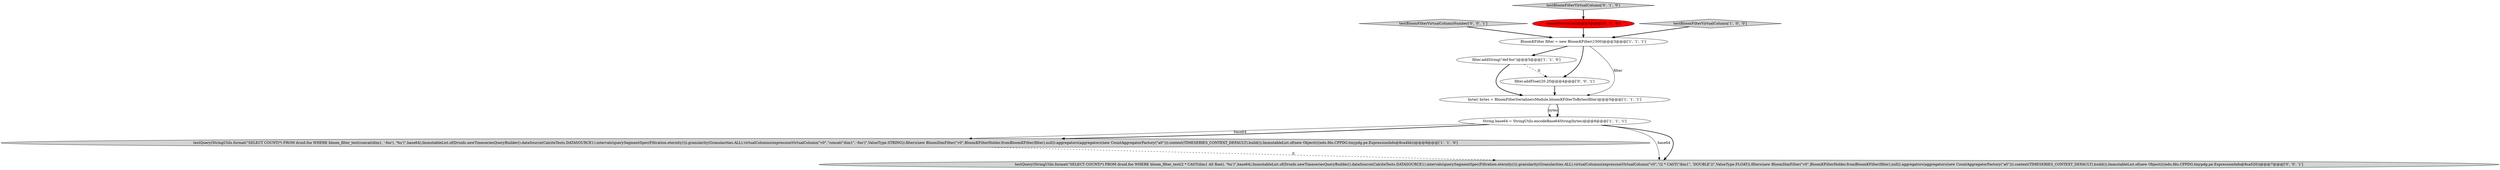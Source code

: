 digraph {
3 [style = filled, label = "filter.addString(\"def-foo\")@@@5@@@['1', '1', '0']", fillcolor = white, shape = ellipse image = "AAA0AAABBB1BBB"];
2 [style = filled, label = "testQuery(StringUtils.format(\"SELECT COUNT(*) FROM druid.foo WHERE bloom_filter_test(concat(dim1, '-foo'), '%s')\",base64),ImmutableList.of(Druids.newTimeseriesQueryBuilder().dataSource(CalciteTests.DATASOURCE1).intervals(querySegmentSpec(Filtration.eternity())).granularity(Granularities.ALL).virtualColumns(expressionVirtualColumn(\"v0\",\"concat(\"dim1\",'-foo')\",ValueType.STRING)).filters(new BloomDimFilter(\"v0\",BloomKFilterHolder.fromBloomKFilter(filter),null)).aggregators(aggregators(new CountAggregatorFactory(\"a0\"))).context(TIMESERIES_CONTEXT_DEFAULT).build()),ImmutableList.of(new Object((((edu.fdu.CPPDG.tinypdg.pe.ExpressionInfo@8ca4bb))@@@8@@@['1', '1', '0']", fillcolor = lightgray, shape = ellipse image = "AAA0AAABBB1BBB"];
7 [style = filled, label = "testBloomFilterVirtualColumn['0', '1', '0']", fillcolor = lightgray, shape = diamond image = "AAA0AAABBB2BBB"];
9 [style = filled, label = "testQuery(StringUtils.format(\"SELECT COUNT(*) FROM druid.foo WHERE bloom_filter_test(2 * CAST(dim1 AS float), '%s')\",base64),ImmutableList.of(Druids.newTimeseriesQueryBuilder().dataSource(CalciteTests.DATASOURCE1).intervals(querySegmentSpec(Filtration.eternity())).granularity(Granularities.ALL).virtualColumns(expressionVirtualColumn(\"v0\",\"(2 * CAST(\"dim1\", 'DOUBLE'))\",ValueType.FLOAT)).filters(new BloomDimFilter(\"v0\",BloomKFilterHolder.fromBloomKFilter(filter),null)).aggregators(aggregators(new CountAggregatorFactory(\"a0\"))).context(TIMESERIES_CONTEXT_DEFAULT).build()),ImmutableList.of(new Object((((edu.fdu.CPPDG.tinypdg.pe.ExpressionInfo@8ca520))@@@7@@@['0', '0', '1']", fillcolor = lightgray, shape = ellipse image = "AAA0AAABBB3BBB"];
8 [style = filled, label = "testBloomFilterVirtualColumnNumber['0', '0', '1']", fillcolor = lightgray, shape = diamond image = "AAA0AAABBB3BBB"];
6 [style = filled, label = "cannotVectorize()@@@3@@@['0', '1', '0']", fillcolor = red, shape = ellipse image = "AAA1AAABBB2BBB"];
1 [style = filled, label = "testBloomFilterVirtualColumn['1', '0', '0']", fillcolor = lightgray, shape = diamond image = "AAA0AAABBB1BBB"];
10 [style = filled, label = "filter.addFloat(20.2f)@@@4@@@['0', '0', '1']", fillcolor = white, shape = ellipse image = "AAA0AAABBB3BBB"];
0 [style = filled, label = "byte(( bytes = BloomFilterSerializersModule.bloomKFilterToBytes(filter)@@@5@@@['1', '1', '1']", fillcolor = white, shape = ellipse image = "AAA0AAABBB1BBB"];
5 [style = filled, label = "String base64 = StringUtils.encodeBase64String(bytes)@@@6@@@['1', '1', '1']", fillcolor = white, shape = ellipse image = "AAA0AAABBB1BBB"];
4 [style = filled, label = "BloomKFilter filter = new BloomKFilter(1500)@@@3@@@['1', '1', '1']", fillcolor = white, shape = ellipse image = "AAA0AAABBB1BBB"];
0->5 [style = solid, label="bytes"];
4->10 [style = bold, label=""];
5->2 [style = solid, label="base64"];
4->3 [style = bold, label=""];
6->4 [style = bold, label=""];
1->4 [style = bold, label=""];
5->2 [style = bold, label=""];
10->0 [style = bold, label=""];
5->9 [style = solid, label="base64"];
3->10 [style = dashed, label="0"];
8->4 [style = bold, label=""];
5->9 [style = bold, label=""];
2->9 [style = dashed, label="0"];
3->0 [style = bold, label=""];
7->6 [style = bold, label=""];
4->0 [style = solid, label="filter"];
0->5 [style = bold, label=""];
}

